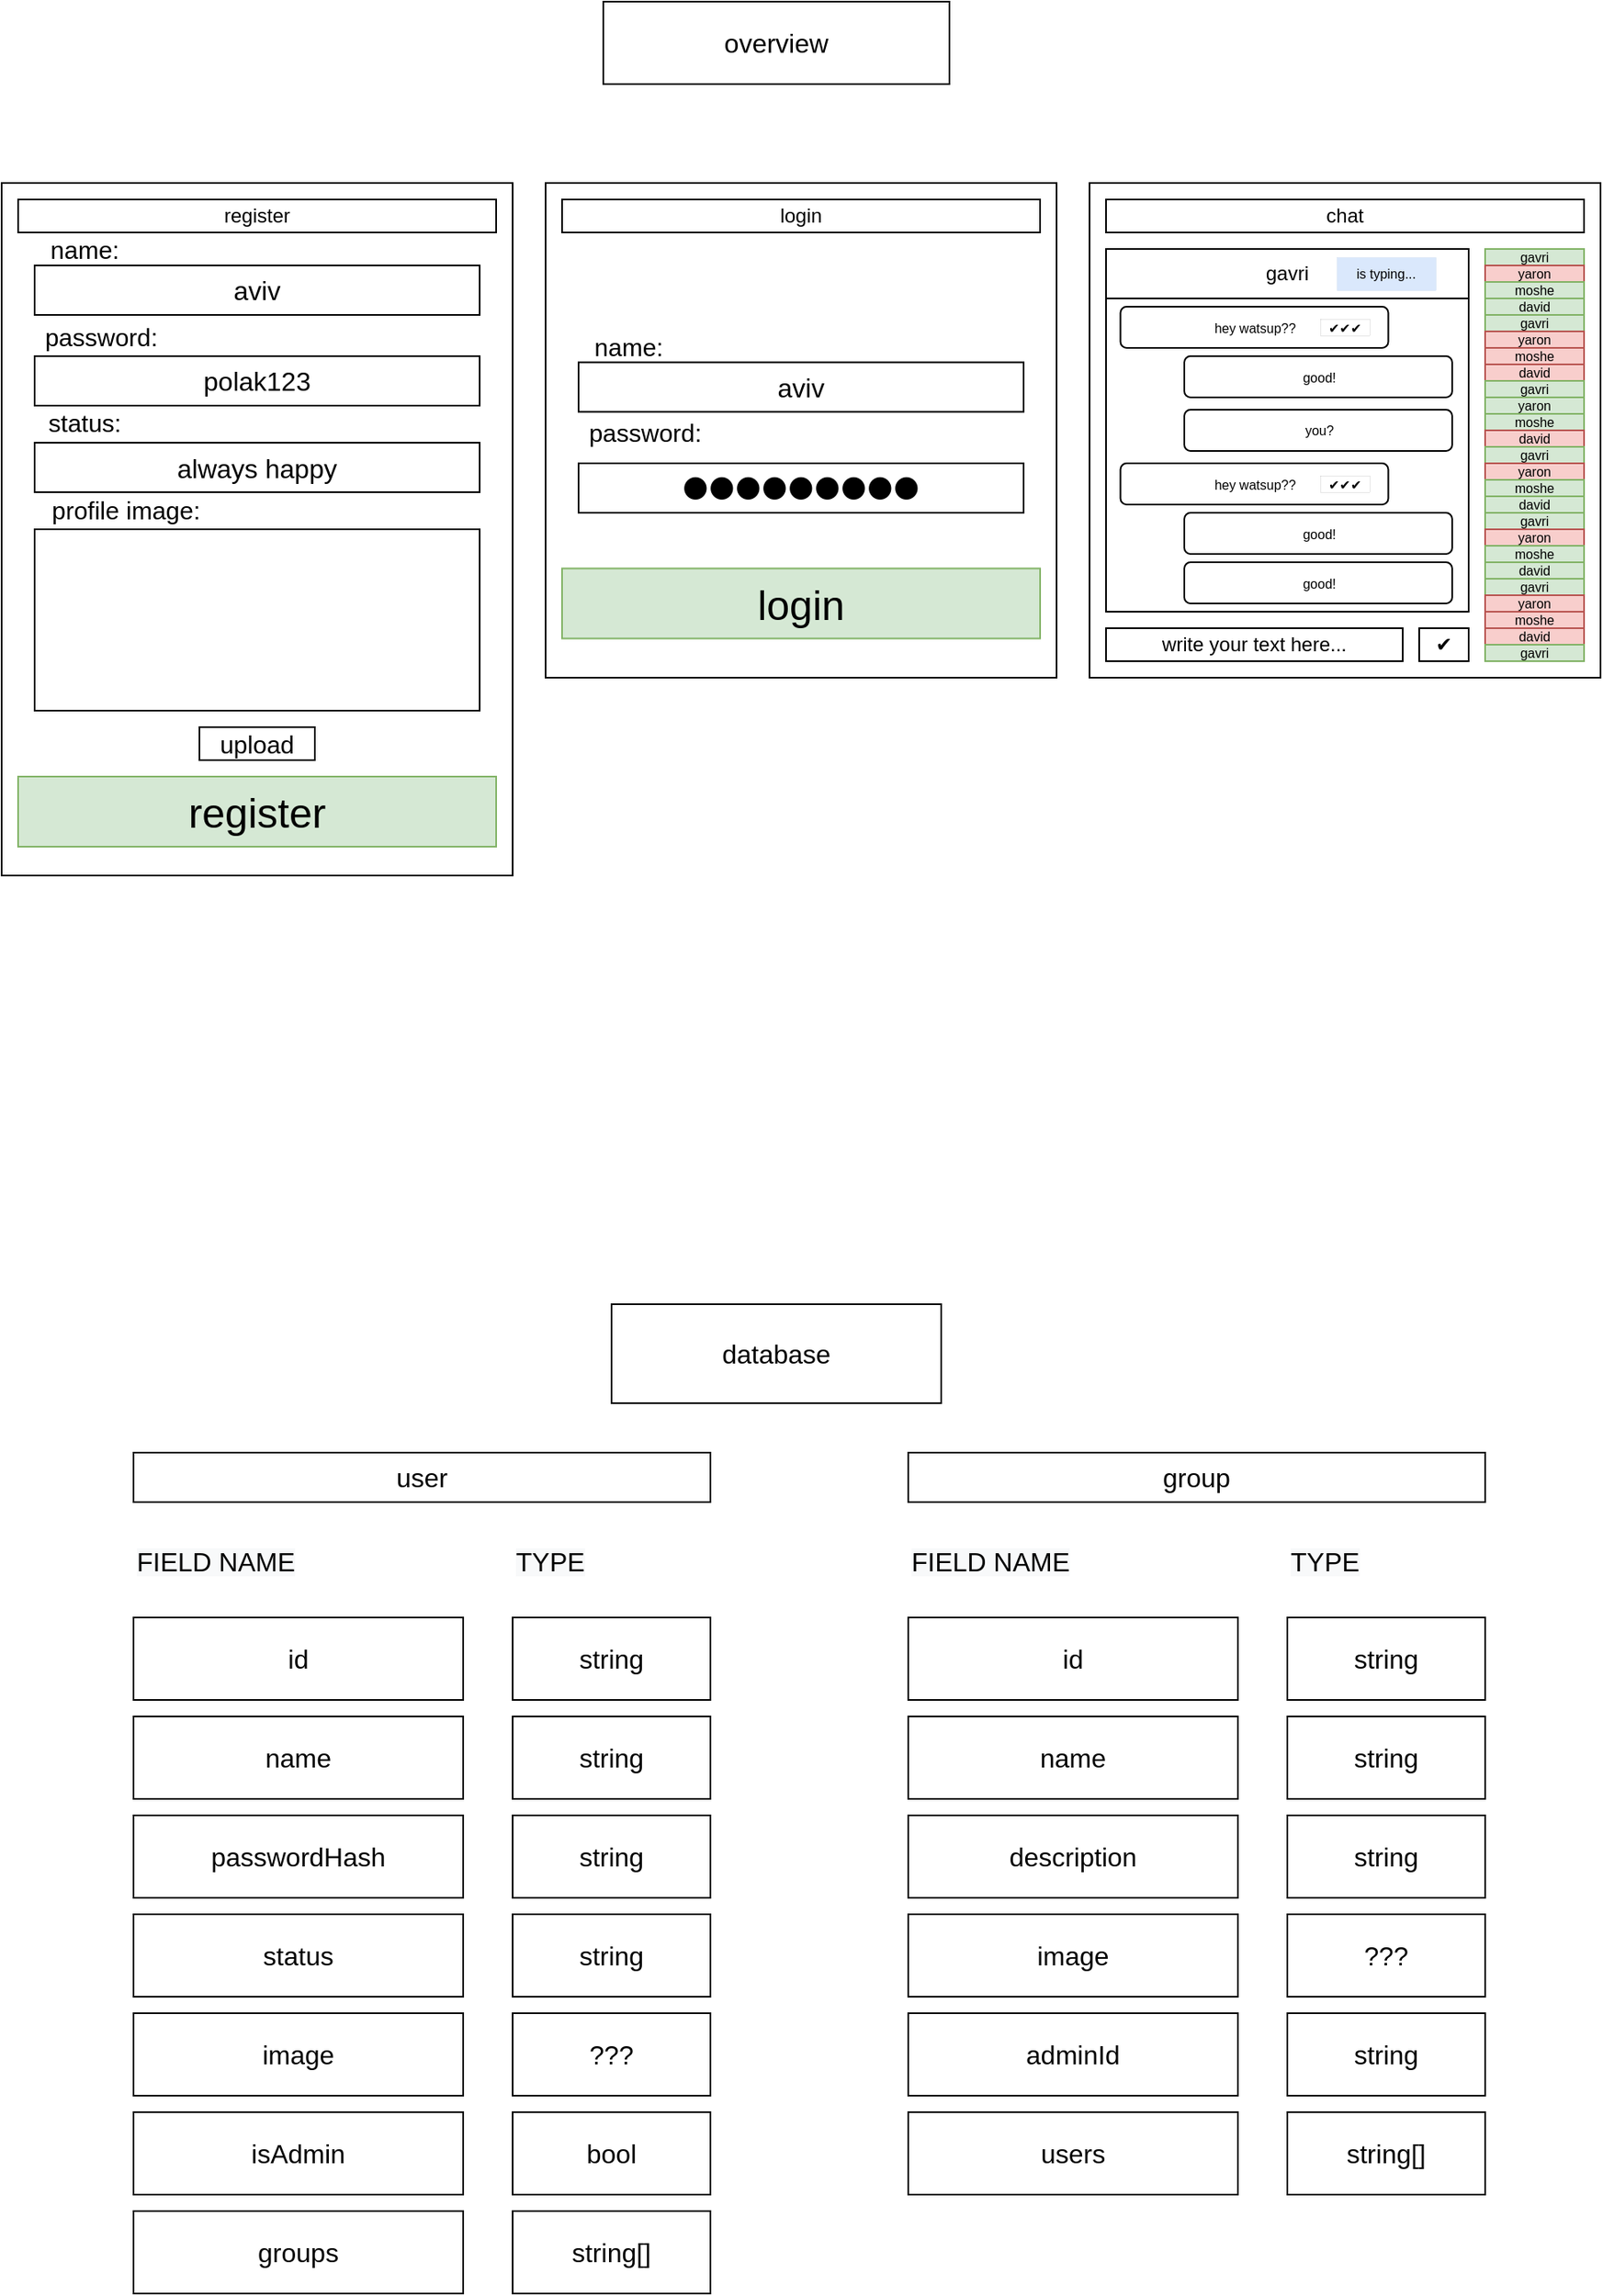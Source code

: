 <mxfile version="15.8.0" type="github">
  <diagram name="Page-1" id="6133507b-19e7-1e82-6fc7-422aa6c4b21f">
    <mxGraphModel dx="2027" dy="1120" grid="1" gridSize="10" guides="1" tooltips="1" connect="1" arrows="1" fold="1" page="1" pageScale="1" pageWidth="1100" pageHeight="850" background="none" math="0" shadow="0">
      <root>
        <mxCell id="0" />
        <mxCell id="1" parent="0" />
        <mxCell id="AFFpdQYeHImqbVrOeC9r-11" value="" style="rounded=0;whiteSpace=wrap;html=1;" vertex="1" parent="1">
          <mxGeometry x="80" y="200" width="310" height="420" as="geometry" />
        </mxCell>
        <mxCell id="AFFpdQYeHImqbVrOeC9r-10" value="register" style="rounded=0;whiteSpace=wrap;html=1;" vertex="1" parent="1">
          <mxGeometry x="90" y="210" width="290" height="20" as="geometry" />
        </mxCell>
        <mxCell id="AFFpdQYeHImqbVrOeC9r-129" value="" style="rounded=0;whiteSpace=wrap;html=1;" vertex="1" parent="1">
          <mxGeometry x="740" y="200" width="310" height="300" as="geometry" />
        </mxCell>
        <mxCell id="AFFpdQYeHImqbVrOeC9r-130" value="chat" style="rounded=0;whiteSpace=wrap;html=1;" vertex="1" parent="1">
          <mxGeometry x="750" y="210" width="290" height="20" as="geometry" />
        </mxCell>
        <mxCell id="AFFpdQYeHImqbVrOeC9r-131" value="" style="rounded=0;whiteSpace=wrap;html=1;" vertex="1" parent="1">
          <mxGeometry x="750" y="240" width="220" height="220" as="geometry" />
        </mxCell>
        <mxCell id="AFFpdQYeHImqbVrOeC9r-132" value="" style="rounded=0;whiteSpace=wrap;html=1;strokeWidth=1;fontSize=8;" vertex="1" parent="1">
          <mxGeometry x="980" y="240" width="60" height="250" as="geometry" />
        </mxCell>
        <mxCell id="AFFpdQYeHImqbVrOeC9r-133" value="write your text here..." style="rounded=0;whiteSpace=wrap;html=1;" vertex="1" parent="1">
          <mxGeometry x="750" y="470" width="180" height="20" as="geometry" />
        </mxCell>
        <mxCell id="AFFpdQYeHImqbVrOeC9r-134" value="✔" style="rounded=0;whiteSpace=wrap;html=1;" vertex="1" parent="1">
          <mxGeometry x="940" y="470" width="30" height="20" as="geometry" />
        </mxCell>
        <mxCell id="AFFpdQYeHImqbVrOeC9r-135" value="gavri" style="rounded=0;whiteSpace=wrap;html=1;" vertex="1" parent="1">
          <mxGeometry x="750" y="240" width="220" height="30" as="geometry" />
        </mxCell>
        <mxCell id="AFFpdQYeHImqbVrOeC9r-136" value="gavri" style="rounded=0;whiteSpace=wrap;html=1;fillColor=#d5e8d4;strokeColor=#82b366;strokeWidth=1;fontSize=8;" vertex="1" parent="1">
          <mxGeometry x="980" y="240" width="60" height="10" as="geometry" />
        </mxCell>
        <mxCell id="AFFpdQYeHImqbVrOeC9r-137" value="&lt;span style=&quot;font-size: 8px;&quot;&gt;yaron&lt;/span&gt;" style="rounded=0;whiteSpace=wrap;html=1;fillColor=#f8cecc;strokeColor=#b85450;strokeWidth=1;fontSize=8;" vertex="1" parent="1">
          <mxGeometry x="980" y="250" width="60" height="10" as="geometry" />
        </mxCell>
        <mxCell id="AFFpdQYeHImqbVrOeC9r-138" value="&lt;span style=&quot;font-size: 8px;&quot;&gt;moshe&lt;/span&gt;" style="rounded=0;whiteSpace=wrap;html=1;fillColor=#d5e8d4;strokeColor=#82b366;strokeWidth=1;fontSize=8;" vertex="1" parent="1">
          <mxGeometry x="980" y="260" width="60" height="10" as="geometry" />
        </mxCell>
        <mxCell id="AFFpdQYeHImqbVrOeC9r-139" value="&lt;span style=&quot;font-size: 8px;&quot;&gt;david&lt;/span&gt;" style="rounded=0;whiteSpace=wrap;html=1;fillColor=#d5e8d4;strokeColor=#82b366;strokeWidth=1;fontSize=8;" vertex="1" parent="1">
          <mxGeometry x="980" y="270" width="60" height="10" as="geometry" />
        </mxCell>
        <mxCell id="AFFpdQYeHImqbVrOeC9r-140" value="gavri" style="rounded=0;whiteSpace=wrap;html=1;fillColor=#d5e8d4;strokeColor=#82b366;strokeWidth=1;fontSize=8;" vertex="1" parent="1">
          <mxGeometry x="980" y="280" width="60" height="10" as="geometry" />
        </mxCell>
        <mxCell id="AFFpdQYeHImqbVrOeC9r-141" value="&lt;span style=&quot;font-size: 8px;&quot;&gt;yaron&lt;/span&gt;" style="rounded=0;whiteSpace=wrap;html=1;fillColor=#f8cecc;strokeColor=#b85450;strokeWidth=1;fontSize=8;" vertex="1" parent="1">
          <mxGeometry x="980" y="290" width="60" height="10" as="geometry" />
        </mxCell>
        <mxCell id="AFFpdQYeHImqbVrOeC9r-142" value="&lt;span style=&quot;font-size: 8px;&quot;&gt;moshe&lt;/span&gt;" style="rounded=0;whiteSpace=wrap;html=1;fillColor=#f8cecc;strokeColor=#b85450;strokeWidth=1;fontSize=8;" vertex="1" parent="1">
          <mxGeometry x="980" y="300" width="60" height="10" as="geometry" />
        </mxCell>
        <mxCell id="AFFpdQYeHImqbVrOeC9r-143" value="&lt;span style=&quot;font-size: 8px;&quot;&gt;david&lt;/span&gt;" style="rounded=0;whiteSpace=wrap;html=1;fillColor=#f8cecc;strokeColor=#b85450;strokeWidth=1;fontSize=8;" vertex="1" parent="1">
          <mxGeometry x="980" y="310" width="60" height="10" as="geometry" />
        </mxCell>
        <mxCell id="AFFpdQYeHImqbVrOeC9r-144" value="gavri" style="rounded=0;whiteSpace=wrap;html=1;fillColor=#d5e8d4;strokeColor=#82b366;strokeWidth=1;fontSize=8;" vertex="1" parent="1">
          <mxGeometry x="980" y="320" width="60" height="10" as="geometry" />
        </mxCell>
        <mxCell id="AFFpdQYeHImqbVrOeC9r-145" value="&lt;span style=&quot;font-size: 8px;&quot;&gt;yaron&lt;/span&gt;" style="rounded=0;whiteSpace=wrap;html=1;fillColor=#d5e8d4;strokeColor=#82b366;strokeWidth=1;fontSize=8;" vertex="1" parent="1">
          <mxGeometry x="980" y="330" width="60" height="10" as="geometry" />
        </mxCell>
        <mxCell id="AFFpdQYeHImqbVrOeC9r-146" value="&lt;span style=&quot;font-size: 8px;&quot;&gt;moshe&lt;/span&gt;" style="rounded=0;whiteSpace=wrap;html=1;fillColor=#d5e8d4;strokeColor=#82b366;strokeWidth=1;fontSize=8;" vertex="1" parent="1">
          <mxGeometry x="980" y="340" width="60" height="10" as="geometry" />
        </mxCell>
        <mxCell id="AFFpdQYeHImqbVrOeC9r-147" value="&lt;span style=&quot;font-size: 8px;&quot;&gt;david&lt;/span&gt;" style="rounded=0;whiteSpace=wrap;html=1;fillColor=#f8cecc;strokeColor=#b85450;strokeWidth=1;fontSize=8;" vertex="1" parent="1">
          <mxGeometry x="980" y="350" width="60" height="10" as="geometry" />
        </mxCell>
        <mxCell id="AFFpdQYeHImqbVrOeC9r-148" value="gavri" style="rounded=0;whiteSpace=wrap;html=1;fillColor=#d5e8d4;strokeColor=#82b366;strokeWidth=1;fontSize=8;" vertex="1" parent="1">
          <mxGeometry x="980" y="360" width="60" height="10" as="geometry" />
        </mxCell>
        <mxCell id="AFFpdQYeHImqbVrOeC9r-149" value="&lt;span style=&quot;font-size: 8px;&quot;&gt;yaron&lt;/span&gt;" style="rounded=0;whiteSpace=wrap;html=1;fillColor=#f8cecc;strokeColor=#b85450;strokeWidth=1;fontSize=8;" vertex="1" parent="1">
          <mxGeometry x="980" y="370" width="60" height="10" as="geometry" />
        </mxCell>
        <mxCell id="AFFpdQYeHImqbVrOeC9r-150" value="&lt;span style=&quot;font-size: 8px;&quot;&gt;moshe&lt;/span&gt;" style="rounded=0;whiteSpace=wrap;html=1;fillColor=#d5e8d4;strokeColor=#82b366;strokeWidth=1;fontSize=8;" vertex="1" parent="1">
          <mxGeometry x="980" y="380" width="60" height="10" as="geometry" />
        </mxCell>
        <mxCell id="AFFpdQYeHImqbVrOeC9r-151" value="&lt;span style=&quot;font-size: 8px;&quot;&gt;david&lt;/span&gt;" style="rounded=0;whiteSpace=wrap;html=1;fillColor=#d5e8d4;strokeColor=#82b366;strokeWidth=1;fontSize=8;" vertex="1" parent="1">
          <mxGeometry x="980" y="390" width="60" height="10" as="geometry" />
        </mxCell>
        <mxCell id="AFFpdQYeHImqbVrOeC9r-152" value="gavri" style="rounded=0;whiteSpace=wrap;html=1;fillColor=#d5e8d4;strokeColor=#82b366;strokeWidth=1;fontSize=8;" vertex="1" parent="1">
          <mxGeometry x="980" y="400" width="60" height="10" as="geometry" />
        </mxCell>
        <mxCell id="AFFpdQYeHImqbVrOeC9r-153" value="&lt;span style=&quot;font-size: 8px;&quot;&gt;yaron&lt;/span&gt;" style="rounded=0;whiteSpace=wrap;html=1;fillColor=#f8cecc;strokeColor=#b85450;strokeWidth=1;fontSize=8;" vertex="1" parent="1">
          <mxGeometry x="980" y="410" width="60" height="10" as="geometry" />
        </mxCell>
        <mxCell id="AFFpdQYeHImqbVrOeC9r-154" value="&lt;span style=&quot;font-size: 8px;&quot;&gt;moshe&lt;/span&gt;" style="rounded=0;whiteSpace=wrap;html=1;fillColor=#d5e8d4;strokeColor=#82b366;strokeWidth=1;fontSize=8;" vertex="1" parent="1">
          <mxGeometry x="980" y="420" width="60" height="10" as="geometry" />
        </mxCell>
        <mxCell id="AFFpdQYeHImqbVrOeC9r-155" value="&lt;span style=&quot;font-size: 8px;&quot;&gt;david&lt;/span&gt;" style="rounded=0;whiteSpace=wrap;html=1;fillColor=#d5e8d4;strokeColor=#82b366;strokeWidth=1;fontSize=8;" vertex="1" parent="1">
          <mxGeometry x="980" y="430" width="60" height="10" as="geometry" />
        </mxCell>
        <mxCell id="AFFpdQYeHImqbVrOeC9r-156" value="gavri" style="rounded=0;whiteSpace=wrap;html=1;fillColor=#d5e8d4;strokeColor=#82b366;strokeWidth=1;fontSize=8;" vertex="1" parent="1">
          <mxGeometry x="980" y="440" width="60" height="10" as="geometry" />
        </mxCell>
        <mxCell id="AFFpdQYeHImqbVrOeC9r-157" value="&lt;span style=&quot;font-size: 8px;&quot;&gt;yaron&lt;/span&gt;" style="rounded=0;whiteSpace=wrap;html=1;fillColor=#f8cecc;strokeColor=#b85450;strokeWidth=1;fontSize=8;" vertex="1" parent="1">
          <mxGeometry x="980" y="450" width="60" height="10" as="geometry" />
        </mxCell>
        <mxCell id="AFFpdQYeHImqbVrOeC9r-158" value="&lt;span style=&quot;font-size: 8px;&quot;&gt;moshe&lt;/span&gt;" style="rounded=0;whiteSpace=wrap;html=1;fillColor=#f8cecc;strokeColor=#b85450;strokeWidth=1;fontSize=8;" vertex="1" parent="1">
          <mxGeometry x="980" y="460" width="60" height="10" as="geometry" />
        </mxCell>
        <mxCell id="AFFpdQYeHImqbVrOeC9r-159" value="&lt;span style=&quot;font-size: 8px;&quot;&gt;david&lt;/span&gt;" style="rounded=0;whiteSpace=wrap;html=1;fillColor=#f8cecc;strokeColor=#b85450;strokeWidth=1;fontSize=8;" vertex="1" parent="1">
          <mxGeometry x="980" y="470" width="60" height="10" as="geometry" />
        </mxCell>
        <mxCell id="AFFpdQYeHImqbVrOeC9r-160" value="gavri" style="rounded=0;whiteSpace=wrap;html=1;fillColor=#d5e8d4;strokeColor=#82b366;strokeWidth=1;fontSize=8;" vertex="1" parent="1">
          <mxGeometry x="980" y="480" width="60" height="10" as="geometry" />
        </mxCell>
        <mxCell id="AFFpdQYeHImqbVrOeC9r-161" value="hey watsup??" style="rounded=1;whiteSpace=wrap;html=1;fontSize=8;strokeWidth=1;" vertex="1" parent="1">
          <mxGeometry x="758.75" y="275" width="162.5" height="25" as="geometry" />
        </mxCell>
        <mxCell id="AFFpdQYeHImqbVrOeC9r-162" value="good!" style="rounded=1;whiteSpace=wrap;html=1;fontSize=8;strokeWidth=1;" vertex="1" parent="1">
          <mxGeometry x="797.5" y="305" width="162.5" height="25" as="geometry" />
        </mxCell>
        <mxCell id="AFFpdQYeHImqbVrOeC9r-163" value="you?" style="rounded=1;whiteSpace=wrap;html=1;fontSize=8;strokeWidth=1;" vertex="1" parent="1">
          <mxGeometry x="797.5" y="337.5" width="162.5" height="25" as="geometry" />
        </mxCell>
        <mxCell id="AFFpdQYeHImqbVrOeC9r-164" value="hey watsup??" style="rounded=1;whiteSpace=wrap;html=1;fontSize=8;strokeWidth=1;" vertex="1" parent="1">
          <mxGeometry x="758.75" y="370" width="162.5" height="25" as="geometry" />
        </mxCell>
        <mxCell id="AFFpdQYeHImqbVrOeC9r-165" value="good!" style="rounded=1;whiteSpace=wrap;html=1;fontSize=8;strokeWidth=1;" vertex="1" parent="1">
          <mxGeometry x="797.5" y="400" width="162.5" height="25" as="geometry" />
        </mxCell>
        <mxCell id="AFFpdQYeHImqbVrOeC9r-166" value="good!" style="rounded=1;whiteSpace=wrap;html=1;fontSize=8;strokeWidth=1;" vertex="1" parent="1">
          <mxGeometry x="797.5" y="430" width="162.5" height="25" as="geometry" />
        </mxCell>
        <mxCell id="AFFpdQYeHImqbVrOeC9r-167" value="is typing..." style="rounded=0;whiteSpace=wrap;html=1;fontSize=8;strokeWidth=0;fillColor=#dae8fc;strokeColor=#6c8ebf;" vertex="1" parent="1">
          <mxGeometry x="890" y="245" width="60" height="20" as="geometry" />
        </mxCell>
        <mxCell id="AFFpdQYeHImqbVrOeC9r-168" value="✔✔✔" style="rounded=0;whiteSpace=wrap;html=1;fontSize=8;strokeWidth=0;" vertex="1" parent="1">
          <mxGeometry x="880" y="282.5" width="30" height="10" as="geometry" />
        </mxCell>
        <mxCell id="AFFpdQYeHImqbVrOeC9r-169" value="✔✔✔" style="rounded=0;whiteSpace=wrap;html=1;fontSize=8;strokeWidth=0;" vertex="1" parent="1">
          <mxGeometry x="880" y="377.5" width="30" height="10" as="geometry" />
        </mxCell>
        <mxCell id="AFFpdQYeHImqbVrOeC9r-170" value="&lt;font style=&quot;font-size: 16px&quot;&gt;polak123&lt;/font&gt;" style="rounded=0;whiteSpace=wrap;html=1;fontSize=8;strokeWidth=1;" vertex="1" parent="1">
          <mxGeometry x="100" y="305" width="270" height="30" as="geometry" />
        </mxCell>
        <mxCell id="AFFpdQYeHImqbVrOeC9r-171" value="&lt;font style=&quot;font-size: 25px&quot;&gt;register&lt;/font&gt;" style="rounded=0;whiteSpace=wrap;html=1;fontSize=8;strokeWidth=1;fillColor=#d5e8d4;strokeColor=#82b366;" vertex="1" parent="1">
          <mxGeometry x="90" y="560" width="290" height="42.5" as="geometry" />
        </mxCell>
        <mxCell id="AFFpdQYeHImqbVrOeC9r-175" value="&lt;font style=&quot;font-size: 16px&quot;&gt;aviv&lt;/font&gt;" style="rounded=0;whiteSpace=wrap;html=1;fontSize=7;strokeWidth=1;" vertex="1" parent="1">
          <mxGeometry x="100" y="250" width="270" height="30" as="geometry" />
        </mxCell>
        <mxCell id="AFFpdQYeHImqbVrOeC9r-176" value="&lt;font style=&quot;font-size: 15px&quot;&gt;name:&lt;/font&gt;" style="text;html=1;resizable=0;autosize=1;align=center;verticalAlign=middle;points=[];fillColor=none;strokeColor=none;rounded=0;fontSize=7;" vertex="1" parent="1">
          <mxGeometry x="100" y="230" width="60" height="20" as="geometry" />
        </mxCell>
        <mxCell id="AFFpdQYeHImqbVrOeC9r-177" value="&lt;font style=&quot;font-size: 15px&quot;&gt;password:&lt;/font&gt;" style="text;html=1;resizable=0;autosize=1;align=center;verticalAlign=middle;points=[];fillColor=none;strokeColor=none;rounded=0;fontSize=7;" vertex="1" parent="1">
          <mxGeometry x="100" y="282.5" width="80" height="20" as="geometry" />
        </mxCell>
        <mxCell id="AFFpdQYeHImqbVrOeC9r-180" value="&lt;font style=&quot;font-size: 16px&quot;&gt;always happy&lt;/font&gt;" style="rounded=0;whiteSpace=wrap;html=1;fontSize=8;strokeWidth=1;" vertex="1" parent="1">
          <mxGeometry x="100" y="357.5" width="270" height="30" as="geometry" />
        </mxCell>
        <mxCell id="AFFpdQYeHImqbVrOeC9r-181" value="&lt;font style=&quot;font-size: 15px&quot;&gt;status:&lt;/font&gt;" style="text;html=1;resizable=0;autosize=1;align=center;verticalAlign=middle;points=[];fillColor=none;strokeColor=none;rounded=0;fontSize=7;" vertex="1" parent="1">
          <mxGeometry x="100" y="335" width="60" height="20" as="geometry" />
        </mxCell>
        <mxCell id="AFFpdQYeHImqbVrOeC9r-182" value="" style="rounded=0;whiteSpace=wrap;html=1;fontSize=15;strokeWidth=1;" vertex="1" parent="1">
          <mxGeometry x="100" y="410" width="270" height="110" as="geometry" />
        </mxCell>
        <mxCell id="AFFpdQYeHImqbVrOeC9r-183" value="upload" style="rounded=0;whiteSpace=wrap;html=1;fontSize=15;strokeWidth=1;" vertex="1" parent="1">
          <mxGeometry x="200" y="530" width="70" height="20" as="geometry" />
        </mxCell>
        <mxCell id="AFFpdQYeHImqbVrOeC9r-184" value="&lt;font style=&quot;font-size: 15px&quot;&gt;profile image:&lt;/font&gt;" style="text;html=1;resizable=0;autosize=1;align=center;verticalAlign=middle;points=[];fillColor=none;strokeColor=none;rounded=0;fontSize=7;" vertex="1" parent="1">
          <mxGeometry x="100" y="387.5" width="110" height="20" as="geometry" />
        </mxCell>
        <mxCell id="AFFpdQYeHImqbVrOeC9r-185" value="" style="rounded=0;whiteSpace=wrap;html=1;" vertex="1" parent="1">
          <mxGeometry x="410" y="200" width="310" height="300" as="geometry" />
        </mxCell>
        <mxCell id="AFFpdQYeHImqbVrOeC9r-186" value="login" style="rounded=0;whiteSpace=wrap;html=1;" vertex="1" parent="1">
          <mxGeometry x="420" y="210" width="290" height="20" as="geometry" />
        </mxCell>
        <mxCell id="AFFpdQYeHImqbVrOeC9r-187" value="&lt;span style=&quot;font-size: 16px&quot;&gt;⚫⚫⚫⚫⚫⚫&lt;/span&gt;&lt;span style=&quot;font-size: 16px&quot;&gt;⚫⚫⚫&lt;/span&gt;" style="rounded=0;whiteSpace=wrap;html=1;fontSize=8;strokeWidth=1;" vertex="1" parent="1">
          <mxGeometry x="430" y="370" width="270" height="30" as="geometry" />
        </mxCell>
        <mxCell id="AFFpdQYeHImqbVrOeC9r-188" value="&lt;font style=&quot;font-size: 25px&quot;&gt;login&lt;/font&gt;" style="rounded=0;whiteSpace=wrap;html=1;fontSize=8;strokeWidth=1;fillColor=#d5e8d4;strokeColor=#82b366;" vertex="1" parent="1">
          <mxGeometry x="420" y="433.75" width="290" height="42.5" as="geometry" />
        </mxCell>
        <mxCell id="AFFpdQYeHImqbVrOeC9r-189" value="&lt;font style=&quot;font-size: 16px&quot;&gt;aviv&lt;/font&gt;" style="rounded=0;whiteSpace=wrap;html=1;fontSize=7;strokeWidth=1;" vertex="1" parent="1">
          <mxGeometry x="430" y="308.75" width="270" height="30" as="geometry" />
        </mxCell>
        <mxCell id="AFFpdQYeHImqbVrOeC9r-190" value="&lt;font style=&quot;font-size: 15px&quot;&gt;name:&lt;/font&gt;" style="text;html=1;resizable=0;autosize=1;align=center;verticalAlign=middle;points=[];fillColor=none;strokeColor=none;rounded=0;fontSize=7;" vertex="1" parent="1">
          <mxGeometry x="430" y="288.75" width="60" height="20" as="geometry" />
        </mxCell>
        <mxCell id="AFFpdQYeHImqbVrOeC9r-191" value="&lt;font style=&quot;font-size: 15px&quot;&gt;password:&lt;/font&gt;" style="text;html=1;resizable=0;autosize=1;align=center;verticalAlign=middle;points=[];fillColor=none;strokeColor=none;rounded=0;fontSize=7;" vertex="1" parent="1">
          <mxGeometry x="430" y="341.25" width="80" height="20" as="geometry" />
        </mxCell>
        <mxCell id="AFFpdQYeHImqbVrOeC9r-197" value="overview" style="whiteSpace=wrap;html=1;fontSize=16;strokeWidth=1;" vertex="1" parent="1">
          <mxGeometry x="445" y="90" width="210" height="50" as="geometry" />
        </mxCell>
        <mxCell id="AFFpdQYeHImqbVrOeC9r-198" value="database" style="rounded=0;whiteSpace=wrap;html=1;fontSize=16;strokeWidth=1;" vertex="1" parent="1">
          <mxGeometry x="450" y="880" width="200" height="60" as="geometry" />
        </mxCell>
        <mxCell id="AFFpdQYeHImqbVrOeC9r-199" value="user" style="rounded=0;whiteSpace=wrap;html=1;fontSize=16;strokeWidth=1;" vertex="1" parent="1">
          <mxGeometry x="160" y="970" width="350" height="30" as="geometry" />
        </mxCell>
        <mxCell id="AFFpdQYeHImqbVrOeC9r-200" value="name" style="rounded=0;whiteSpace=wrap;html=1;fontSize=16;strokeWidth=1;" vertex="1" parent="1">
          <mxGeometry x="160" y="1130" width="200" height="50" as="geometry" />
        </mxCell>
        <mxCell id="AFFpdQYeHImqbVrOeC9r-201" value="string" style="rounded=0;whiteSpace=wrap;html=1;fontSize=16;strokeWidth=1;" vertex="1" parent="1">
          <mxGeometry x="390" y="1130" width="120" height="50" as="geometry" />
        </mxCell>
        <mxCell id="AFFpdQYeHImqbVrOeC9r-202" value="passwordHash" style="rounded=0;whiteSpace=wrap;html=1;fontSize=16;strokeWidth=1;" vertex="1" parent="1">
          <mxGeometry x="160" y="1190" width="200" height="50" as="geometry" />
        </mxCell>
        <mxCell id="AFFpdQYeHImqbVrOeC9r-203" value="string" style="rounded=0;whiteSpace=wrap;html=1;fontSize=16;strokeWidth=1;" vertex="1" parent="1">
          <mxGeometry x="390" y="1190" width="120" height="50" as="geometry" />
        </mxCell>
        <mxCell id="AFFpdQYeHImqbVrOeC9r-204" value="status" style="rounded=0;whiteSpace=wrap;html=1;fontSize=16;strokeWidth=1;" vertex="1" parent="1">
          <mxGeometry x="160" y="1250" width="200" height="50" as="geometry" />
        </mxCell>
        <mxCell id="AFFpdQYeHImqbVrOeC9r-205" value="string" style="rounded=0;whiteSpace=wrap;html=1;fontSize=16;strokeWidth=1;" vertex="1" parent="1">
          <mxGeometry x="390" y="1250" width="120" height="50" as="geometry" />
        </mxCell>
        <mxCell id="AFFpdQYeHImqbVrOeC9r-206" value="image" style="rounded=0;whiteSpace=wrap;html=1;fontSize=16;strokeWidth=1;" vertex="1" parent="1">
          <mxGeometry x="160" y="1310" width="200" height="50" as="geometry" />
        </mxCell>
        <mxCell id="AFFpdQYeHImqbVrOeC9r-207" value="???" style="rounded=0;whiteSpace=wrap;html=1;fontSize=16;strokeWidth=1;" vertex="1" parent="1">
          <mxGeometry x="390" y="1310" width="120" height="50" as="geometry" />
        </mxCell>
        <mxCell id="AFFpdQYeHImqbVrOeC9r-208" value="isAdmin" style="rounded=0;whiteSpace=wrap;html=1;fontSize=16;strokeWidth=1;" vertex="1" parent="1">
          <mxGeometry x="160" y="1370" width="200" height="50" as="geometry" />
        </mxCell>
        <mxCell id="AFFpdQYeHImqbVrOeC9r-209" value="bool" style="rounded=0;whiteSpace=wrap;html=1;fontSize=16;strokeWidth=1;" vertex="1" parent="1">
          <mxGeometry x="390" y="1370" width="120" height="50" as="geometry" />
        </mxCell>
        <mxCell id="AFFpdQYeHImqbVrOeC9r-210" value="id" style="rounded=0;whiteSpace=wrap;html=1;fontSize=16;strokeWidth=1;" vertex="1" parent="1">
          <mxGeometry x="160" y="1070" width="200" height="50" as="geometry" />
        </mxCell>
        <mxCell id="AFFpdQYeHImqbVrOeC9r-211" value="string" style="rounded=0;whiteSpace=wrap;html=1;fontSize=16;strokeWidth=1;" vertex="1" parent="1">
          <mxGeometry x="390" y="1070" width="120" height="50" as="geometry" />
        </mxCell>
        <mxCell id="AFFpdQYeHImqbVrOeC9r-215" value="&lt;span style=&quot;color: rgb(0, 0, 0); font-family: helvetica; font-size: 16px; font-style: normal; font-weight: 400; letter-spacing: normal; text-align: center; text-indent: 0px; text-transform: none; word-spacing: 0px; background-color: rgb(248, 249, 250); display: inline; float: none;&quot;&gt;FIELD NAME&lt;/span&gt;" style="text;whiteSpace=wrap;html=1;fontSize=16;" vertex="1" parent="1">
          <mxGeometry x="160" y="1020" width="120" height="30" as="geometry" />
        </mxCell>
        <mxCell id="AFFpdQYeHImqbVrOeC9r-216" value="&lt;span style=&quot;color: rgb(0 , 0 , 0) ; font-family: &amp;#34;helvetica&amp;#34; ; font-size: 16px ; font-style: normal ; font-weight: 400 ; letter-spacing: normal ; text-align: center ; text-indent: 0px ; text-transform: none ; word-spacing: 0px ; background-color: rgb(248 , 249 , 250) ; display: inline ; float: none&quot;&gt;TYPE&lt;/span&gt;" style="text;whiteSpace=wrap;html=1;fontSize=16;" vertex="1" parent="1">
          <mxGeometry x="390" y="1020" width="120" height="30" as="geometry" />
        </mxCell>
        <mxCell id="AFFpdQYeHImqbVrOeC9r-218" value="groups" style="rounded=0;whiteSpace=wrap;html=1;fontSize=16;strokeWidth=1;" vertex="1" parent="1">
          <mxGeometry x="160" y="1430" width="200" height="50" as="geometry" />
        </mxCell>
        <mxCell id="AFFpdQYeHImqbVrOeC9r-219" value="string[]" style="rounded=0;whiteSpace=wrap;html=1;fontSize=16;strokeWidth=1;" vertex="1" parent="1">
          <mxGeometry x="390" y="1430" width="120" height="50" as="geometry" />
        </mxCell>
        <mxCell id="AFFpdQYeHImqbVrOeC9r-220" value="group" style="rounded=0;whiteSpace=wrap;html=1;fontSize=16;strokeWidth=1;" vertex="1" parent="1">
          <mxGeometry x="630" y="970" width="350" height="30" as="geometry" />
        </mxCell>
        <mxCell id="AFFpdQYeHImqbVrOeC9r-221" value="name" style="rounded=0;whiteSpace=wrap;html=1;fontSize=16;strokeWidth=1;" vertex="1" parent="1">
          <mxGeometry x="630" y="1130" width="200" height="50" as="geometry" />
        </mxCell>
        <mxCell id="AFFpdQYeHImqbVrOeC9r-222" value="string" style="rounded=0;whiteSpace=wrap;html=1;fontSize=16;strokeWidth=1;" vertex="1" parent="1">
          <mxGeometry x="860" y="1130" width="120" height="50" as="geometry" />
        </mxCell>
        <mxCell id="AFFpdQYeHImqbVrOeC9r-225" value="description" style="rounded=0;whiteSpace=wrap;html=1;fontSize=16;strokeWidth=1;" vertex="1" parent="1">
          <mxGeometry x="630" y="1190" width="200" height="50" as="geometry" />
        </mxCell>
        <mxCell id="AFFpdQYeHImqbVrOeC9r-226" value="string" style="rounded=0;whiteSpace=wrap;html=1;fontSize=16;strokeWidth=1;" vertex="1" parent="1">
          <mxGeometry x="860" y="1190" width="120" height="50" as="geometry" />
        </mxCell>
        <mxCell id="AFFpdQYeHImqbVrOeC9r-227" value="image" style="rounded=0;whiteSpace=wrap;html=1;fontSize=16;strokeWidth=1;" vertex="1" parent="1">
          <mxGeometry x="630" y="1250" width="200" height="50" as="geometry" />
        </mxCell>
        <mxCell id="AFFpdQYeHImqbVrOeC9r-228" value="???" style="rounded=0;whiteSpace=wrap;html=1;fontSize=16;strokeWidth=1;" vertex="1" parent="1">
          <mxGeometry x="860" y="1250" width="120" height="50" as="geometry" />
        </mxCell>
        <mxCell id="AFFpdQYeHImqbVrOeC9r-229" value="adminId" style="rounded=0;whiteSpace=wrap;html=1;fontSize=16;strokeWidth=1;" vertex="1" parent="1">
          <mxGeometry x="630" y="1310" width="200" height="50" as="geometry" />
        </mxCell>
        <mxCell id="AFFpdQYeHImqbVrOeC9r-230" value="string" style="rounded=0;whiteSpace=wrap;html=1;fontSize=16;strokeWidth=1;" vertex="1" parent="1">
          <mxGeometry x="860" y="1310" width="120" height="50" as="geometry" />
        </mxCell>
        <mxCell id="AFFpdQYeHImqbVrOeC9r-231" value="id" style="rounded=0;whiteSpace=wrap;html=1;fontSize=16;strokeWidth=1;" vertex="1" parent="1">
          <mxGeometry x="630" y="1070" width="200" height="50" as="geometry" />
        </mxCell>
        <mxCell id="AFFpdQYeHImqbVrOeC9r-232" value="string" style="rounded=0;whiteSpace=wrap;html=1;fontSize=16;strokeWidth=1;" vertex="1" parent="1">
          <mxGeometry x="860" y="1070" width="120" height="50" as="geometry" />
        </mxCell>
        <mxCell id="AFFpdQYeHImqbVrOeC9r-233" value="&lt;span style=&quot;color: rgb(0, 0, 0); font-family: helvetica; font-size: 16px; font-style: normal; font-weight: 400; letter-spacing: normal; text-align: center; text-indent: 0px; text-transform: none; word-spacing: 0px; background-color: rgb(248, 249, 250); display: inline; float: none;&quot;&gt;FIELD NAME&lt;/span&gt;" style="text;whiteSpace=wrap;html=1;fontSize=16;" vertex="1" parent="1">
          <mxGeometry x="630" y="1020" width="120" height="30" as="geometry" />
        </mxCell>
        <mxCell id="AFFpdQYeHImqbVrOeC9r-234" value="&lt;span style=&quot;color: rgb(0 , 0 , 0) ; font-family: &amp;#34;helvetica&amp;#34; ; font-size: 16px ; font-style: normal ; font-weight: 400 ; letter-spacing: normal ; text-align: center ; text-indent: 0px ; text-transform: none ; word-spacing: 0px ; background-color: rgb(248 , 249 , 250) ; display: inline ; float: none&quot;&gt;TYPE&lt;/span&gt;" style="text;whiteSpace=wrap;html=1;fontSize=16;" vertex="1" parent="1">
          <mxGeometry x="860" y="1020" width="120" height="30" as="geometry" />
        </mxCell>
        <mxCell id="AFFpdQYeHImqbVrOeC9r-235" value="users" style="rounded=0;whiteSpace=wrap;html=1;fontSize=16;strokeWidth=1;" vertex="1" parent="1">
          <mxGeometry x="630" y="1370" width="200" height="50" as="geometry" />
        </mxCell>
        <mxCell id="AFFpdQYeHImqbVrOeC9r-236" value="string[]" style="rounded=0;whiteSpace=wrap;html=1;fontSize=16;strokeWidth=1;" vertex="1" parent="1">
          <mxGeometry x="860" y="1370" width="120" height="50" as="geometry" />
        </mxCell>
      </root>
    </mxGraphModel>
  </diagram>
</mxfile>

